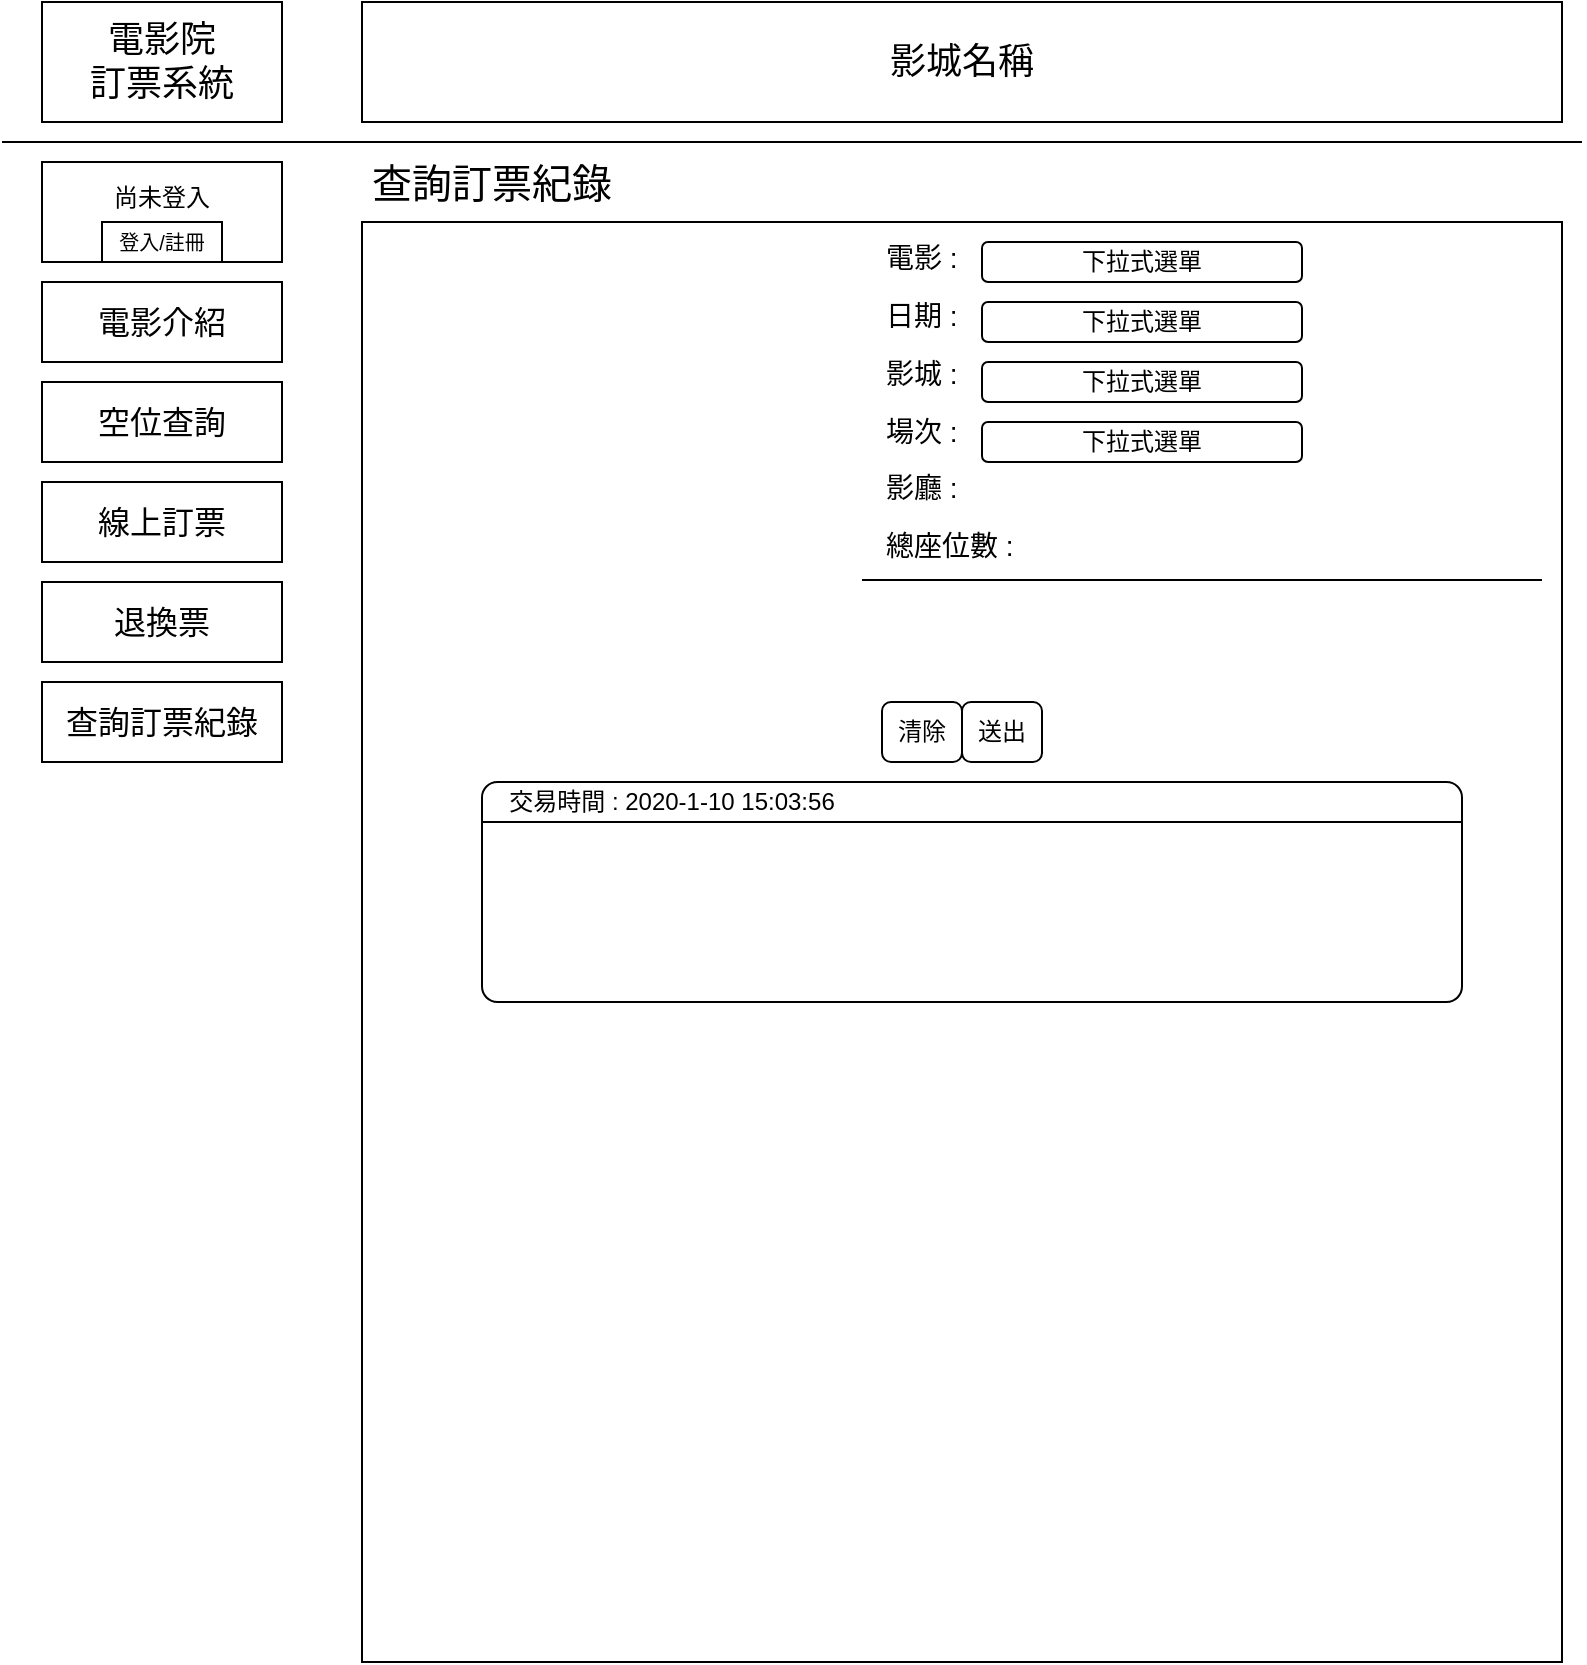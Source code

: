 <mxfile version="13.0.3" type="device"><diagram id="V6z0WZDsdBJURzAzEbW3" name="Page-1"><mxGraphModel dx="1024" dy="592" grid="1" gridSize="10" guides="1" tooltips="1" connect="1" arrows="1" fold="1" page="1" pageScale="1" pageWidth="827" pageHeight="1169" math="0" shadow="0"><root><mxCell id="0"/><mxCell id="1" parent="0"/><mxCell id="b8oCVE6nscO5WDQQC25G-1" value="" style="rounded=0;whiteSpace=wrap;html=1;" parent="1" vertex="1"><mxGeometry x="200" y="160" width="600" height="720" as="geometry"/></mxCell><mxCell id="b8oCVE6nscO5WDQQC25G-2" value="&lt;span style=&quot;font-size: 18px&quot;&gt;電影院&lt;br&gt;訂票系統&lt;/span&gt;" style="rounded=0;whiteSpace=wrap;html=1;" parent="1" vertex="1"><mxGeometry x="40" y="50" width="120" height="60" as="geometry"/></mxCell><mxCell id="b8oCVE6nscO5WDQQC25G-3" value="&lt;font style=&quot;font-size: 18px&quot;&gt;影城名稱&lt;/font&gt;" style="rounded=0;whiteSpace=wrap;html=1;" parent="1" vertex="1"><mxGeometry x="200" y="50" width="600" height="60" as="geometry"/></mxCell><mxCell id="b8oCVE6nscO5WDQQC25G-5" value="" style="endArrow=none;html=1;" parent="1" edge="1"><mxGeometry width="50" height="50" relative="1" as="geometry"><mxPoint x="810" y="120" as="sourcePoint"/><mxPoint x="20" y="120" as="targetPoint"/></mxGeometry></mxCell><mxCell id="b8oCVE6nscO5WDQQC25G-6" value="&lt;font style=&quot;font-size: 16px&quot;&gt;電影介紹&lt;/font&gt;" style="rounded=0;whiteSpace=wrap;html=1;" parent="1" vertex="1"><mxGeometry x="40" y="190" width="120" height="40" as="geometry"/></mxCell><mxCell id="b8oCVE6nscO5WDQQC25G-11" value="尚未登入&lt;br&gt;&amp;nbsp;" style="rounded=0;whiteSpace=wrap;html=1;strokeColor=#000000;align=center;" parent="1" vertex="1"><mxGeometry x="40" y="130" width="120" height="50" as="geometry"/></mxCell><mxCell id="b8oCVE6nscO5WDQQC25G-13" value="&lt;font style=&quot;font-size: 20px&quot;&gt;查詢訂票紀錄&lt;/font&gt;" style="text;html=1;strokeColor=none;fillColor=none;align=center;verticalAlign=middle;whiteSpace=wrap;rounded=0;" parent="1" vertex="1"><mxGeometry x="200" y="130" width="130" height="20" as="geometry"/></mxCell><mxCell id="b8oCVE6nscO5WDQQC25G-18" value="&lt;font style=&quot;font-size: 16px&quot;&gt;線上訂票&lt;/font&gt;" style="rounded=0;whiteSpace=wrap;html=1;" parent="1" vertex="1"><mxGeometry x="40" y="340" width="120" height="40" as="geometry"/></mxCell><mxCell id="b8oCVE6nscO5WDQQC25G-82" value="&lt;span style=&quot;font-size: 16px&quot;&gt;退換票&lt;/span&gt;" style="rounded=0;whiteSpace=wrap;html=1;" parent="1" vertex="1"><mxGeometry x="40" y="340" width="120" height="40" as="geometry"/></mxCell><mxCell id="b8oCVE6nscO5WDQQC25G-83" value="&lt;font style=&quot;font-size: 16px&quot;&gt;查詢訂票紀錄&lt;/font&gt;" style="rounded=0;whiteSpace=wrap;html=1;" parent="1" vertex="1"><mxGeometry x="40" y="390" width="120" height="40" as="geometry"/></mxCell><mxCell id="b8oCVE6nscO5WDQQC25G-85" value="&lt;font style=&quot;font-size: 16px&quot;&gt;空位查詢&lt;/font&gt;" style="rounded=0;whiteSpace=wrap;html=1;" parent="1" vertex="1"><mxGeometry x="40" y="240" width="120" height="40" as="geometry"/></mxCell><mxCell id="b8oCVE6nscO5WDQQC25G-86" value="&lt;font style=&quot;font-size: 10px&quot;&gt;登入/註冊&lt;/font&gt;" style="rounded=0;whiteSpace=wrap;html=1;strokeColor=#000000;" parent="1" vertex="1"><mxGeometry x="70" y="160" width="60" height="20" as="geometry"/></mxCell><mxCell id="gEj6kzCqYp7mq25FHKuv-1" value="&lt;font style=&quot;font-size: 16px&quot;&gt;線上訂票&lt;/font&gt;" style="rounded=0;whiteSpace=wrap;html=1;" parent="1" vertex="1"><mxGeometry x="40" y="290" width="120" height="40" as="geometry"/></mxCell><mxCell id="9nuUS_1RXoE4dCC6-C13-5" value="&lt;div style=&quot;font-size: 14px&quot;&gt;電影 :&lt;/div&gt;&lt;div style=&quot;font-size: 10px&quot;&gt;&lt;br&gt;&lt;/div&gt;&lt;div style=&quot;font-size: 14px&quot;&gt;日期 :&amp;nbsp;&lt;/div&gt;&lt;div style=&quot;font-size: 10px&quot;&gt;&lt;br&gt;&lt;/div&gt;&lt;div style=&quot;font-size: 14px&quot;&gt;影城 :&lt;/div&gt;&lt;div style=&quot;font-size: 10px&quot;&gt;&lt;span style=&quot;font-size: 5px&quot;&gt;&amp;nbsp;&lt;/span&gt;&lt;br&gt;&lt;/div&gt;&lt;div style=&quot;font-size: 14px&quot;&gt;場次 :&lt;/div&gt;&lt;div style=&quot;font-size: 10px&quot;&gt;&lt;br&gt;&lt;/div&gt;&lt;div style=&quot;font-size: 14px&quot;&gt;影廳 :&lt;/div&gt;&lt;div style=&quot;font-size: 10px&quot;&gt;&amp;nbsp;&lt;/div&gt;&lt;div style=&quot;font-size: 14px&quot;&gt;總座位數 :&lt;/div&gt;" style="text;html=1;align=left;verticalAlign=middle;resizable=0;points=[];autosize=1;" parent="1" vertex="1"><mxGeometry x="460" y="170" width="80" height="160" as="geometry"/></mxCell><mxCell id="paYU5r4Zsd6Ms9N1WHwB-40" value="" style="endArrow=none;html=1;" parent="1" edge="1"><mxGeometry width="50" height="50" relative="1" as="geometry"><mxPoint x="450" y="339" as="sourcePoint"/><mxPoint x="790" y="339" as="targetPoint"/></mxGeometry></mxCell><mxCell id="paYU5r4Zsd6Ms9N1WHwB-43" value="送出" style="rounded=1;whiteSpace=wrap;html=1;" parent="1" vertex="1"><mxGeometry x="500" y="400" width="40" height="30" as="geometry"/></mxCell><mxCell id="paYU5r4Zsd6Ms9N1WHwB-44" value="清除" style="rounded=1;whiteSpace=wrap;html=1;" parent="1" vertex="1"><mxGeometry x="460" y="400" width="40" height="30" as="geometry"/></mxCell><mxCell id="paYU5r4Zsd6Ms9N1WHwB-45" value="下拉式選單" style="rounded=1;whiteSpace=wrap;html=1;" parent="1" vertex="1"><mxGeometry x="510" y="170" width="160" height="20" as="geometry"/></mxCell><mxCell id="paYU5r4Zsd6Ms9N1WHwB-48" value="下拉式選單" style="rounded=1;whiteSpace=wrap;html=1;" parent="1" vertex="1"><mxGeometry x="510" y="200" width="160" height="20" as="geometry"/></mxCell><mxCell id="paYU5r4Zsd6Ms9N1WHwB-49" value="下拉式選單" style="rounded=1;whiteSpace=wrap;html=1;" parent="1" vertex="1"><mxGeometry x="510" y="230" width="160" height="20" as="geometry"/></mxCell><mxCell id="paYU5r4Zsd6Ms9N1WHwB-50" value="下拉式選單" style="rounded=1;whiteSpace=wrap;html=1;" parent="1" vertex="1"><mxGeometry x="510" y="260" width="160" height="20" as="geometry"/></mxCell><mxCell id="njONQscJdjJHKrcoLUiW-3" value="" style="rounded=1;whiteSpace=wrap;html=1;arcSize=7;" vertex="1" parent="1"><mxGeometry x="260" y="440" width="490" height="110" as="geometry"/></mxCell><mxCell id="njONQscJdjJHKrcoLUiW-5" value="交易時間 : 2020-1-10 15:03:56" style="text;html=1;strokeColor=none;fillColor=none;align=center;verticalAlign=middle;whiteSpace=wrap;rounded=0;" vertex="1" parent="1"><mxGeometry x="270" y="440" width="170" height="20" as="geometry"/></mxCell><mxCell id="njONQscJdjJHKrcoLUiW-6" value="" style="endArrow=none;html=1;" edge="1" parent="1"><mxGeometry width="50" height="50" relative="1" as="geometry"><mxPoint x="260" y="460" as="sourcePoint"/><mxPoint x="750" y="460" as="targetPoint"/></mxGeometry></mxCell></root></mxGraphModel></diagram></mxfile>